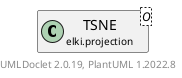 @startuml
    remove .*\.(Instance|Par|Parameterizer|Factory)$
    set namespaceSeparator none
    hide empty fields
    hide empty methods

    class "<size:14>TSNE.Par\n<size:10>elki.projection" as elki.projection.TSNE.Par<O> {
        {static} +AFFINITY_ID: OptionID
        {static} +DIM_ID: OptionID
        {static} +MOMENTUM_ID: OptionID
        {static} +LEARNING_RATE_ID: OptionID
        {static} +ITER_ID: OptionID
        {static} +RANDOM_ID: OptionID
        #affinity: AffinityMatrixBuilder<? super O>
        #dim: int
        #learningRate: double
        #finalMomentum: double
        #iterations: int
        #random: RandomFactory
        #keep: boolean
        +configure(Parameterization): void
        #getDefaultAffinity(): Class<?>
        +make(): TSNE<O>
    }

    interface "<size:14>Parameterizer\n<size:10>elki.utilities.optionhandling" as elki.utilities.optionhandling.Parameterizer [[../utilities/optionhandling/Parameterizer.html]] {
        {abstract} +make(): Object
    }
    class "<size:14>TSNE\n<size:10>elki.projection" as elki.projection.TSNE<O> [[TSNE.html]]

    elki.utilities.optionhandling.Parameterizer <|.. elki.projection.TSNE.Par
    elki.projection.TSNE +-- elki.projection.TSNE.Par

    center footer UMLDoclet 2.0.19, PlantUML 1.2022.8
@enduml
